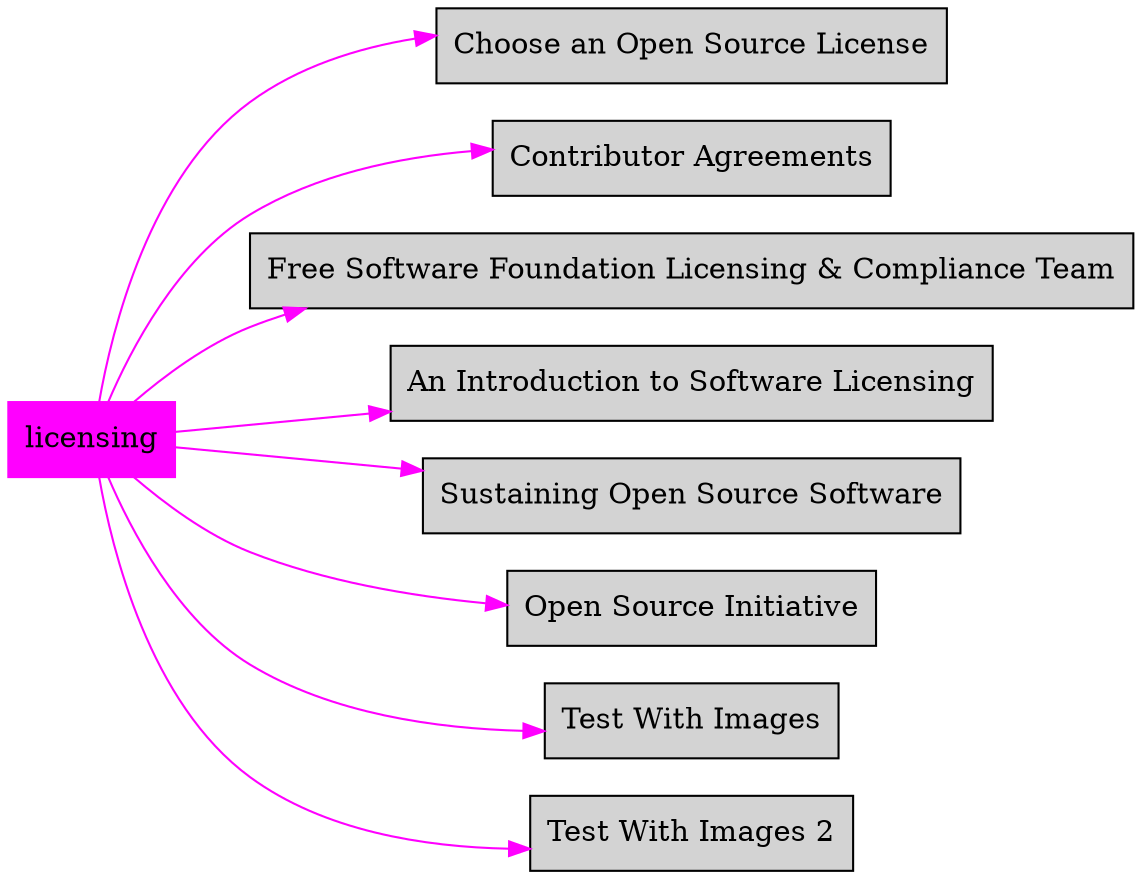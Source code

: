 digraph bettersoftware {
            rankdir = LR;
            ratio = fill;
            node [style=filled];
            node [shape = box];
"licensing" [colorscheme="svg" color="fuchsia"];
"licensing" ->  "ChooseALicense.md" [colorscheme="svg" color="fuchsia"];
"ChooseALicense.md" [label="Choose an Open Source License" URL="http://bss.parallactic.com/resources/choose-an-open-source-license"];
"licensing" ->  "ContributorAgreements.md" [colorscheme="svg" color="fuchsia"];
"ContributorAgreements.md" [label="Contributor Agreements" URL="http://bss.parallactic.com/resources/contributor-agreements"];
"licensing" ->  "FSFLicensingAndComplianceTeam.md" [colorscheme="svg" color="fuchsia"];
"FSFLicensingAndComplianceTeam.md" [label="Free Software Foundation Licensing & Compliance Team" URL="http://bss.parallactic.com/resources/free-software-foundation-licensing-compliance-team"]
"licensing" ->  "IntroToSoftwareLicensing.md" [colorscheme="svg" color="fuchsia"];
"IntroToSoftwareLicensing.md" [label="An Introduction to Software Licensing" URL="http://bss.parallactic.com/resources/an-introduction-to-software-licensing"];
"licensing" ->  "OSSSustainabilityResources.md" [colorscheme="svg" color="fuchsia"];
"OSSSustainabilityResources.md" [label="Sustaining Open Source Software" URL="http://bss.parallactic.com/resources/sustaining-open-source-software"];
"licensing" ->  "OpenSourceInitiative.md" [colorscheme="svg" color="fuchsia"];
"OpenSourceInitiative.md" [label="Open Source Initiative" URL="http://bss.parallactic.com/resources/open-source-initiative"];
"licensing" ->  "TestImages.md" [colorscheme="svg" color="fuchsia"];
"TestImages.md" [label="Test With Images" URL="http://bss.parallactic.com/resources/test-with-images"];
"licensing" ->  "TestImages2.md" [colorscheme="svg" color="fuchsia"];
"TestImages2.md" [label="Test With Images 2\n" URL="http://bss.parallactic.com/resources/test-with-images-2 "];
}